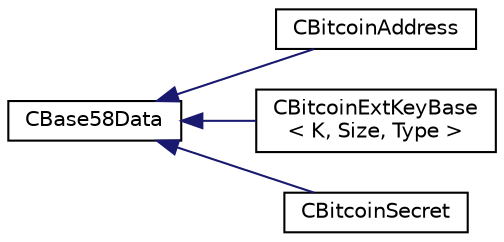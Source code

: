 digraph "Graphical Class Hierarchy"
{
 // LATEX_PDF_SIZE
  edge [fontname="Helvetica",fontsize="10",labelfontname="Helvetica",labelfontsize="10"];
  node [fontname="Helvetica",fontsize="10",shape=record];
  rankdir="LR";
  Node0 [label="CBase58Data",height=0.2,width=0.4,color="black", fillcolor="white", style="filled",URL="$class_c_base58_data.html",tooltip=" "];
  Node0 -> Node1 [dir="back",color="midnightblue",fontsize="10",style="solid",fontname="Helvetica"];
  Node1 [label="CBitcoinAddress",height=0.2,width=0.4,color="black", fillcolor="white", style="filled",URL="$class_c_bitcoin_address.html",tooltip=" "];
  Node0 -> Node2 [dir="back",color="midnightblue",fontsize="10",style="solid",fontname="Helvetica"];
  Node2 [label="CBitcoinExtKeyBase\l\< K, Size, Type \>",height=0.2,width=0.4,color="black", fillcolor="white", style="filled",URL="$class_c_bitcoin_ext_key_base.html",tooltip=" "];
  Node0 -> Node3 [dir="back",color="midnightblue",fontsize="10",style="solid",fontname="Helvetica"];
  Node3 [label="CBitcoinSecret",height=0.2,width=0.4,color="black", fillcolor="white", style="filled",URL="$class_c_bitcoin_secret.html",tooltip=" "];
}
